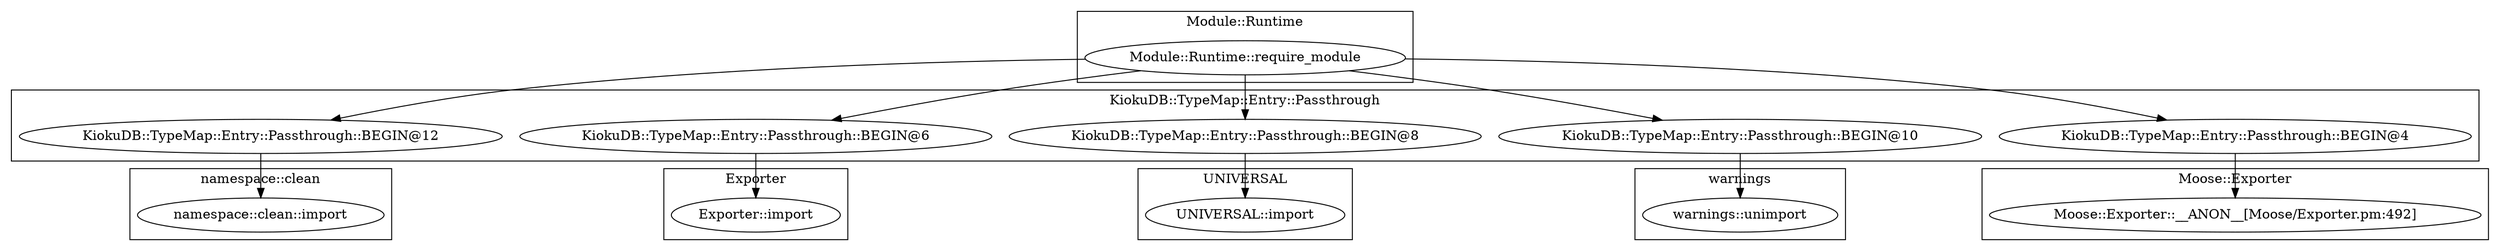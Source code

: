 digraph {
graph [overlap=false]
subgraph cluster_UNIVERSAL {
	label="UNIVERSAL";
	"UNIVERSAL::import";
}
subgraph cluster_namespace_clean {
	label="namespace::clean";
	"namespace::clean::import";
}
subgraph cluster_warnings {
	label="warnings";
	"warnings::unimport";
}
subgraph cluster_KiokuDB_TypeMap_Entry_Passthrough {
	label="KiokuDB::TypeMap::Entry::Passthrough";
	"KiokuDB::TypeMap::Entry::Passthrough::BEGIN@12";
	"KiokuDB::TypeMap::Entry::Passthrough::BEGIN@6";
	"KiokuDB::TypeMap::Entry::Passthrough::BEGIN@8";
	"KiokuDB::TypeMap::Entry::Passthrough::BEGIN@10";
	"KiokuDB::TypeMap::Entry::Passthrough::BEGIN@4";
}
subgraph cluster_Module_Runtime {
	label="Module::Runtime";
	"Module::Runtime::require_module";
}
subgraph cluster_Exporter {
	label="Exporter";
	"Exporter::import";
}
subgraph cluster_Moose_Exporter {
	label="Moose::Exporter";
	"Moose::Exporter::__ANON__[Moose/Exporter.pm:492]";
}
"Module::Runtime::require_module" -> "KiokuDB::TypeMap::Entry::Passthrough::BEGIN@10";
"KiokuDB::TypeMap::Entry::Passthrough::BEGIN@8" -> "UNIVERSAL::import";
"Module::Runtime::require_module" -> "KiokuDB::TypeMap::Entry::Passthrough::BEGIN@12";
"KiokuDB::TypeMap::Entry::Passthrough::BEGIN@12" -> "namespace::clean::import";
"KiokuDB::TypeMap::Entry::Passthrough::BEGIN@4" -> "Moose::Exporter::__ANON__[Moose/Exporter.pm:492]";
"KiokuDB::TypeMap::Entry::Passthrough::BEGIN@6" -> "Exporter::import";
"KiokuDB::TypeMap::Entry::Passthrough::BEGIN@10" -> "warnings::unimport";
"Module::Runtime::require_module" -> "KiokuDB::TypeMap::Entry::Passthrough::BEGIN@8";
"Module::Runtime::require_module" -> "KiokuDB::TypeMap::Entry::Passthrough::BEGIN@6";
"Module::Runtime::require_module" -> "KiokuDB::TypeMap::Entry::Passthrough::BEGIN@4";
}

